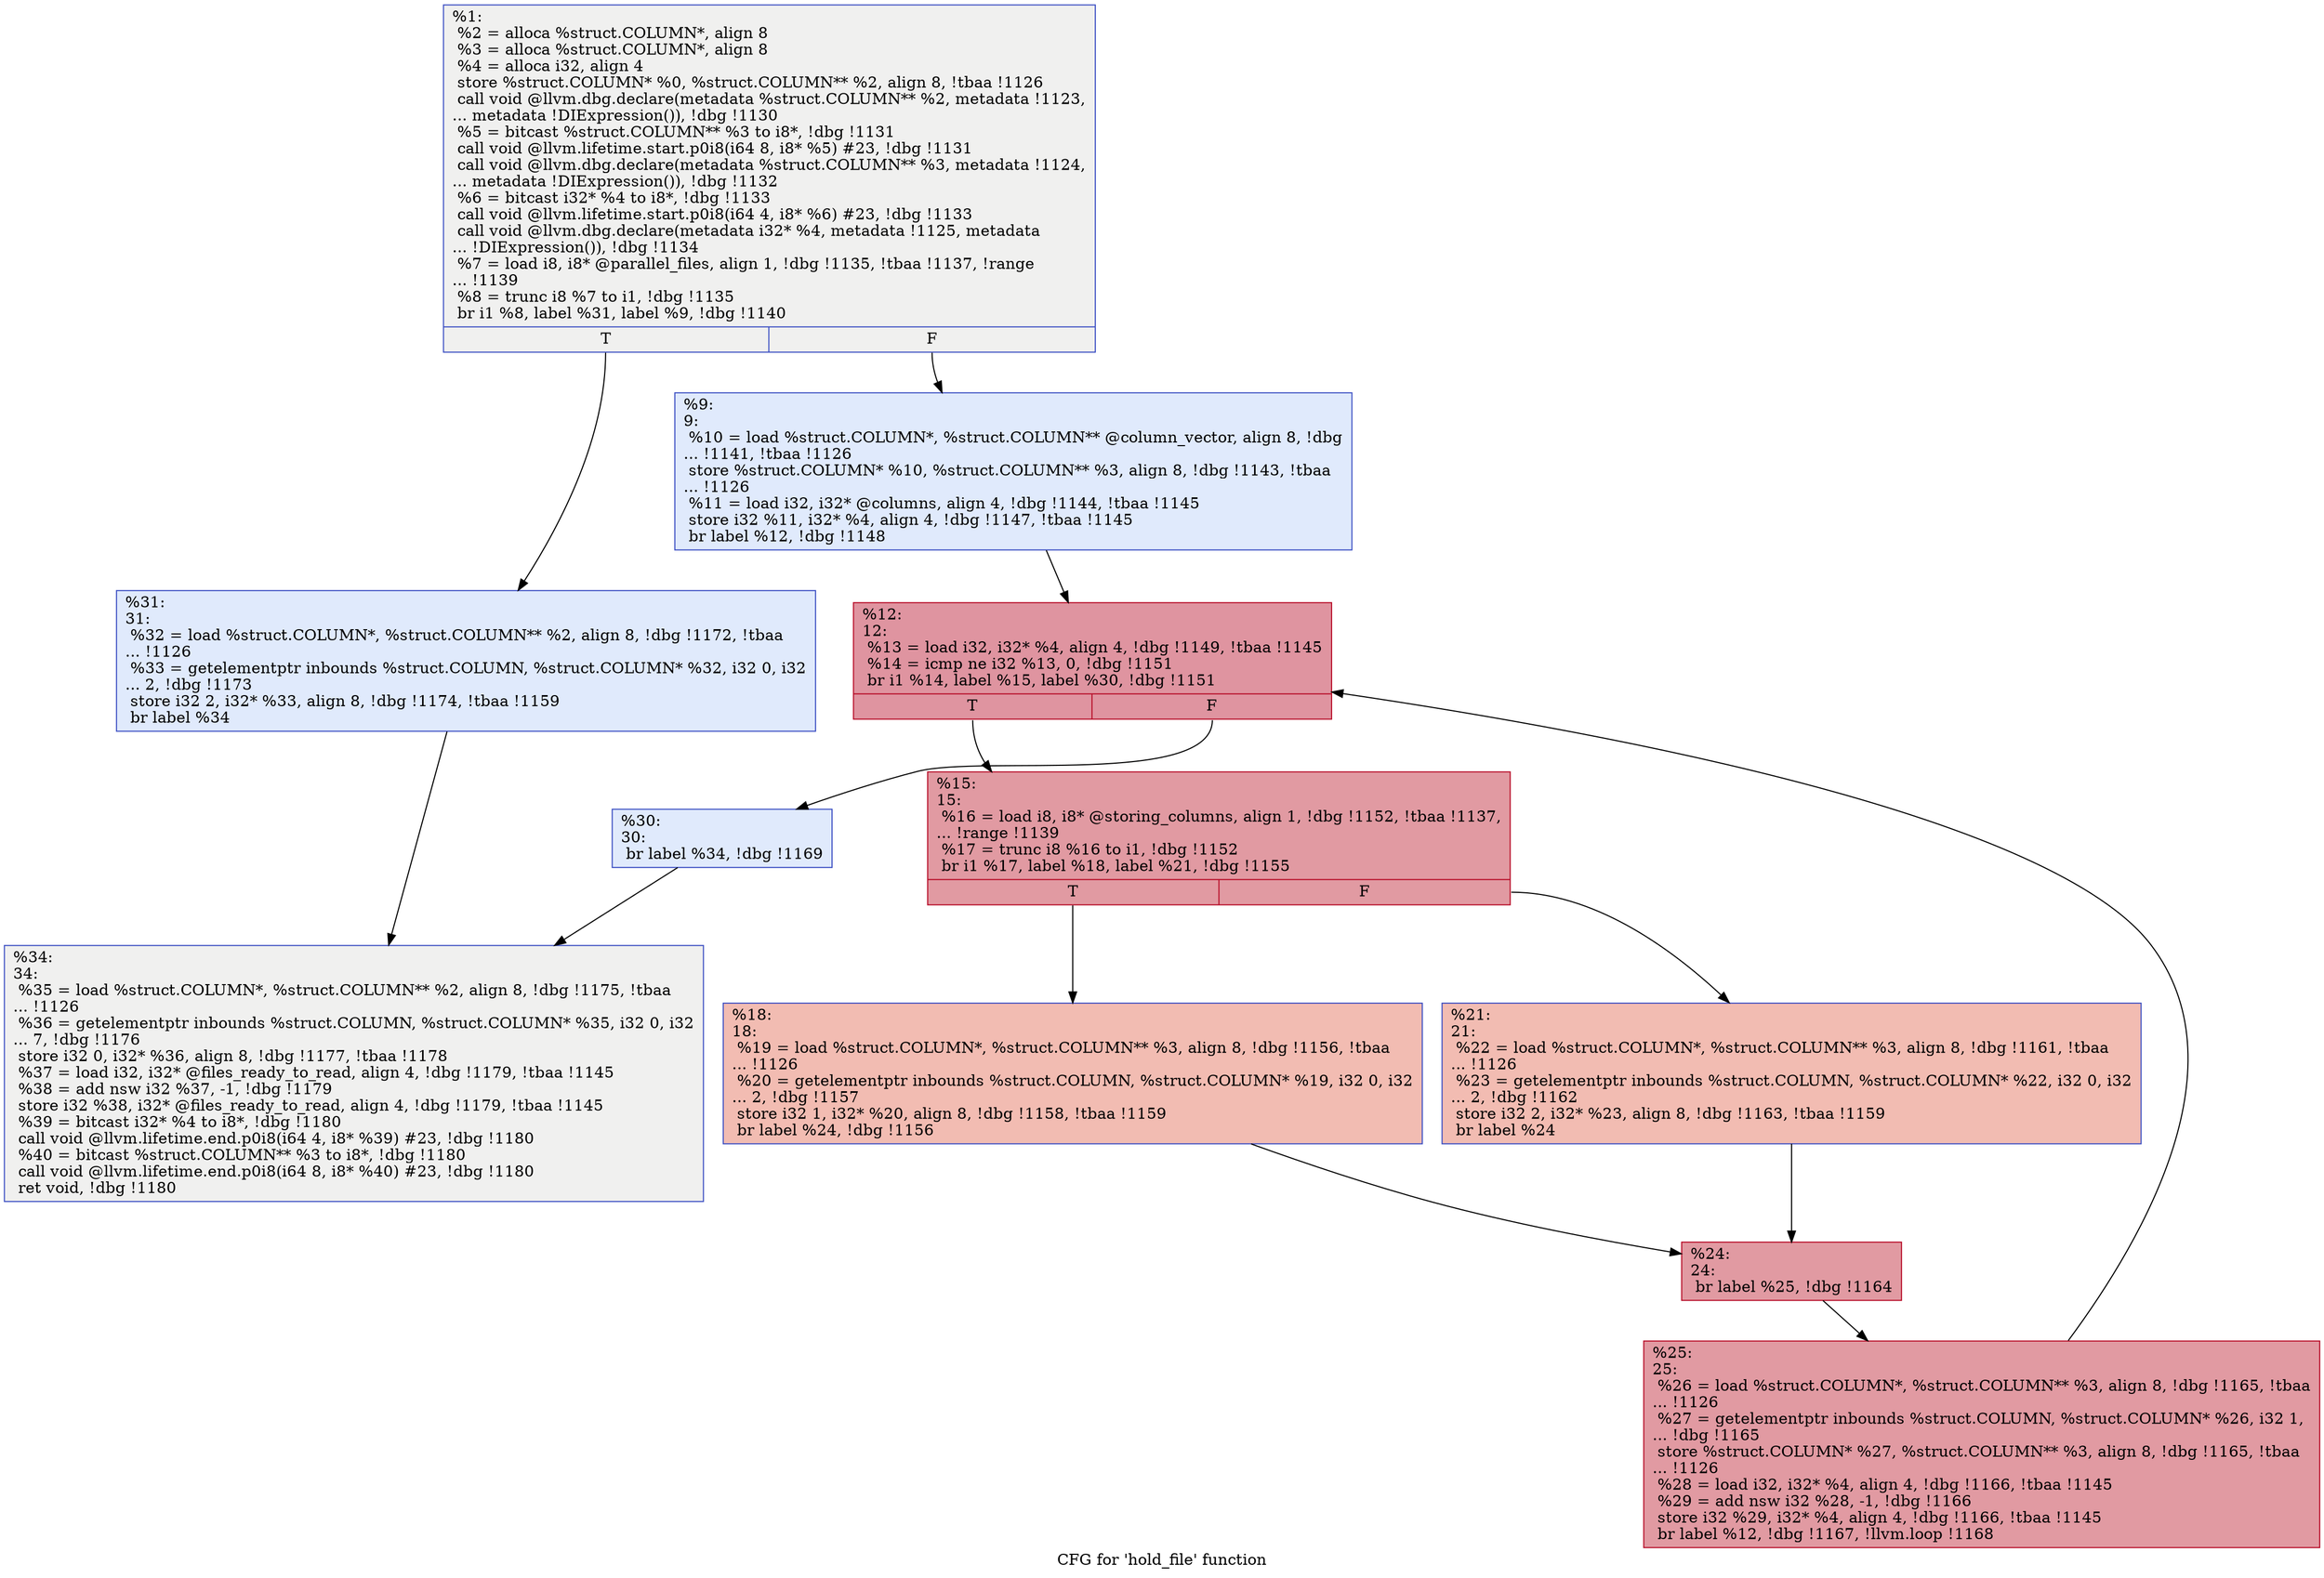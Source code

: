 digraph "CFG for 'hold_file' function" {
	label="CFG for 'hold_file' function";

	Node0x1666570 [shape=record,color="#3d50c3ff", style=filled, fillcolor="#dedcdb70",label="{%1:\l  %2 = alloca %struct.COLUMN*, align 8\l  %3 = alloca %struct.COLUMN*, align 8\l  %4 = alloca i32, align 4\l  store %struct.COLUMN* %0, %struct.COLUMN** %2, align 8, !tbaa !1126\l  call void @llvm.dbg.declare(metadata %struct.COLUMN** %2, metadata !1123,\l... metadata !DIExpression()), !dbg !1130\l  %5 = bitcast %struct.COLUMN** %3 to i8*, !dbg !1131\l  call void @llvm.lifetime.start.p0i8(i64 8, i8* %5) #23, !dbg !1131\l  call void @llvm.dbg.declare(metadata %struct.COLUMN** %3, metadata !1124,\l... metadata !DIExpression()), !dbg !1132\l  %6 = bitcast i32* %4 to i8*, !dbg !1133\l  call void @llvm.lifetime.start.p0i8(i64 4, i8* %6) #23, !dbg !1133\l  call void @llvm.dbg.declare(metadata i32* %4, metadata !1125, metadata\l... !DIExpression()), !dbg !1134\l  %7 = load i8, i8* @parallel_files, align 1, !dbg !1135, !tbaa !1137, !range\l... !1139\l  %8 = trunc i8 %7 to i1, !dbg !1135\l  br i1 %8, label %31, label %9, !dbg !1140\l|{<s0>T|<s1>F}}"];
	Node0x1666570:s0 -> Node0x1669890;
	Node0x1666570:s1 -> Node0x16695b0;
	Node0x16695b0 [shape=record,color="#3d50c3ff", style=filled, fillcolor="#b9d0f970",label="{%9:\l9:                                                \l  %10 = load %struct.COLUMN*, %struct.COLUMN** @column_vector, align 8, !dbg\l... !1141, !tbaa !1126\l  store %struct.COLUMN* %10, %struct.COLUMN** %3, align 8, !dbg !1143, !tbaa\l... !1126\l  %11 = load i32, i32* @columns, align 4, !dbg !1144, !tbaa !1145\l  store i32 %11, i32* %4, align 4, !dbg !1147, !tbaa !1145\l  br label %12, !dbg !1148\l}"];
	Node0x16695b0 -> Node0x1669660;
	Node0x1669660 [shape=record,color="#b70d28ff", style=filled, fillcolor="#b70d2870",label="{%12:\l12:                                               \l  %13 = load i32, i32* %4, align 4, !dbg !1149, !tbaa !1145\l  %14 = icmp ne i32 %13, 0, !dbg !1151\l  br i1 %14, label %15, label %30, !dbg !1151\l|{<s0>T|<s1>F}}"];
	Node0x1669660:s0 -> Node0x16696b0;
	Node0x1669660:s1 -> Node0x1669840;
	Node0x16696b0 [shape=record,color="#b70d28ff", style=filled, fillcolor="#bb1b2c70",label="{%15:\l15:                                               \l  %16 = load i8, i8* @storing_columns, align 1, !dbg !1152, !tbaa !1137,\l... !range !1139\l  %17 = trunc i8 %16 to i1, !dbg !1152\l  br i1 %17, label %18, label %21, !dbg !1155\l|{<s0>T|<s1>F}}"];
	Node0x16696b0:s0 -> Node0x1669700;
	Node0x16696b0:s1 -> Node0x1669750;
	Node0x1669700 [shape=record,color="#3d50c3ff", style=filled, fillcolor="#e1675170",label="{%18:\l18:                                               \l  %19 = load %struct.COLUMN*, %struct.COLUMN** %3, align 8, !dbg !1156, !tbaa\l... !1126\l  %20 = getelementptr inbounds %struct.COLUMN, %struct.COLUMN* %19, i32 0, i32\l... 2, !dbg !1157\l  store i32 1, i32* %20, align 8, !dbg !1158, !tbaa !1159\l  br label %24, !dbg !1156\l}"];
	Node0x1669700 -> Node0x16697a0;
	Node0x1669750 [shape=record,color="#3d50c3ff", style=filled, fillcolor="#e1675170",label="{%21:\l21:                                               \l  %22 = load %struct.COLUMN*, %struct.COLUMN** %3, align 8, !dbg !1161, !tbaa\l... !1126\l  %23 = getelementptr inbounds %struct.COLUMN, %struct.COLUMN* %22, i32 0, i32\l... 2, !dbg !1162\l  store i32 2, i32* %23, align 8, !dbg !1163, !tbaa !1159\l  br label %24\l}"];
	Node0x1669750 -> Node0x16697a0;
	Node0x16697a0 [shape=record,color="#b70d28ff", style=filled, fillcolor="#bb1b2c70",label="{%24:\l24:                                               \l  br label %25, !dbg !1164\l}"];
	Node0x16697a0 -> Node0x16697f0;
	Node0x16697f0 [shape=record,color="#b70d28ff", style=filled, fillcolor="#bb1b2c70",label="{%25:\l25:                                               \l  %26 = load %struct.COLUMN*, %struct.COLUMN** %3, align 8, !dbg !1165, !tbaa\l... !1126\l  %27 = getelementptr inbounds %struct.COLUMN, %struct.COLUMN* %26, i32 1,\l... !dbg !1165\l  store %struct.COLUMN* %27, %struct.COLUMN** %3, align 8, !dbg !1165, !tbaa\l... !1126\l  %28 = load i32, i32* %4, align 4, !dbg !1166, !tbaa !1145\l  %29 = add nsw i32 %28, -1, !dbg !1166\l  store i32 %29, i32* %4, align 4, !dbg !1166, !tbaa !1145\l  br label %12, !dbg !1167, !llvm.loop !1168\l}"];
	Node0x16697f0 -> Node0x1669660;
	Node0x1669840 [shape=record,color="#3d50c3ff", style=filled, fillcolor="#b9d0f970",label="{%30:\l30:                                               \l  br label %34, !dbg !1169\l}"];
	Node0x1669840 -> Node0x16698e0;
	Node0x1669890 [shape=record,color="#3d50c3ff", style=filled, fillcolor="#b9d0f970",label="{%31:\l31:                                               \l  %32 = load %struct.COLUMN*, %struct.COLUMN** %2, align 8, !dbg !1172, !tbaa\l... !1126\l  %33 = getelementptr inbounds %struct.COLUMN, %struct.COLUMN* %32, i32 0, i32\l... 2, !dbg !1173\l  store i32 2, i32* %33, align 8, !dbg !1174, !tbaa !1159\l  br label %34\l}"];
	Node0x1669890 -> Node0x16698e0;
	Node0x16698e0 [shape=record,color="#3d50c3ff", style=filled, fillcolor="#dedcdb70",label="{%34:\l34:                                               \l  %35 = load %struct.COLUMN*, %struct.COLUMN** %2, align 8, !dbg !1175, !tbaa\l... !1126\l  %36 = getelementptr inbounds %struct.COLUMN, %struct.COLUMN* %35, i32 0, i32\l... 7, !dbg !1176\l  store i32 0, i32* %36, align 8, !dbg !1177, !tbaa !1178\l  %37 = load i32, i32* @files_ready_to_read, align 4, !dbg !1179, !tbaa !1145\l  %38 = add nsw i32 %37, -1, !dbg !1179\l  store i32 %38, i32* @files_ready_to_read, align 4, !dbg !1179, !tbaa !1145\l  %39 = bitcast i32* %4 to i8*, !dbg !1180\l  call void @llvm.lifetime.end.p0i8(i64 4, i8* %39) #23, !dbg !1180\l  %40 = bitcast %struct.COLUMN** %3 to i8*, !dbg !1180\l  call void @llvm.lifetime.end.p0i8(i64 8, i8* %40) #23, !dbg !1180\l  ret void, !dbg !1180\l}"];
}
